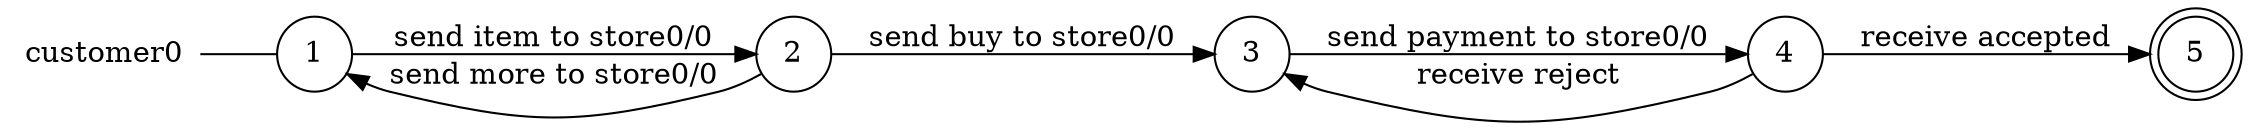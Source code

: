 digraph customer0 {
	rankdir="LR";
	n_0 [label="customer0", shape="plaintext"];
	n_1 [id="5", shape=circle, label="2"];
	n_2 [id="1", shape=circle, label="1"];
	n_0 -> n_2 [arrowhead=none];
	n_3 [id="2", shape=circle, label="3"];
	n_4 [id="4", shape=circle, label="4"];
	n_5 [id="3", shape=doublecircle, label="5"];

	n_4 -> n_5 [id="[$e|4]", label="receive accepted"];
	n_1 -> n_3 [id="[$e|3]", label="send buy to store0/0"];
	n_4 -> n_3 [id="[$e|8]", label="receive reject"];
	n_1 -> n_2 [id="[$e|9]", label="send more to store0/0"];
	n_2 -> n_1 [id="[$e|0]", label="send item to store0/0"];
	n_3 -> n_4 [id="[$e|5]", label="send payment to store0/0"];
}
